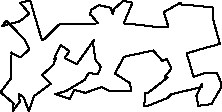unitsize(0.001cm);
// 22611.6
draw((2995,264)--(2656,128));
draw((2656,128)--(2581,121));
draw((2581,121)--(2592,248));
draw((2592,248)--(2597,349));
draw((2597,349)--(2658,360));
draw((2658,360)--(2993,624));
draw((2993,624)--(2944,632));
draw((2944,632)--(3060,781));
draw((3060,781)--(3023,871));
draw((3023,871)--(2982,949));
draw((2982,949)--(2901,920));
draw((2901,920)--(2740,1101));
draw((2740,1101)--(2223,990));
draw((2223,990)--(2067,694));
draw((2067,694)--(2334,523));
draw((2334,523)--(2347,388));
draw((2347,388)--(1962,389));
draw((1962,389)--(1828,456));
draw((1828,456)--(1541,354));
draw((1541,354)--(1346,408));
draw((1346,408)--(1272,246));
draw((1272,246)--(1017,333));
draw((1017,333)--(1203,385));
draw((1203,385)--(1529,581));
draw((1529,581)--(1604,706));
draw((1604,706)--(1766,678));
draw((1766,678)--(1766,692));
draw((1766,692)--(1819,814));
draw((1819,814)--(1725,927));
draw((1725,927)--(1677,1238));
draw((1677,1238)--(1699,1294));
draw((1699,1294)--(1393,859));
draw((1393,859)--(1179,969));
draw((1179,969)--(1264,1090));
draw((1264,1090)--(1109,1196));
draw((1109,1196)--(1009,1001));
draw((1009,1001)--(997,942));
draw((997,942)--(1021,962));
draw((1021,962)--(981,848));
draw((981,848)--(781,670));
draw((781,670)--(931,512));
draw((931,512)--(634,294));
draw((634,294)--(547,25));
draw((547,25)--(460,267));
draw((460,267)--(366,339));
draw((366,339)--(387,199));
draw((387,199)--(264,36));
draw((264,36)--(278,165));
draw((278,165)--(202,233));
draw((202,233)--(47,363));
draw((47,363)--(240,619));
draw((240,619)--(241,1069));
draw((241,1069)--(235,1059));
draw((235,1059)--(401,980));
draw((401,980)--(555,1121));
draw((555,1121)--(464,1302));
draw((464,1302)--(149,1629));
draw((149,1629)--(80,1533));
draw((80,1533)--(386,1616));
draw((386,1616)--(555,1753));
draw((555,1753)--(394,1944));
draw((394,1944)--(571,1982));
draw((571,1982)--(778,1282));
draw((778,1282)--(811,1295));
draw((811,1295)--(1082,1561));
draw((1082,1561)--(1768,1578));
draw((1768,1578)--(1632,1742));
draw((1632,1742)--(1623,1723));
draw((1623,1723)--(1646,1817));
draw((1646,1817)--(1787,1902));
draw((1787,1902)--(1994,1852));
draw((1994,1852)--(2028,1736));
draw((2028,1736)--(2050,1833));
draw((2050,1833)--(2214,1977));
draw((2214,1977)--(2374,1944));
draw((2374,1944)--(2221,1578));
draw((2221,1578)--(2356,1568));
draw((2356,1568)--(2834,1512));
draw((2834,1512)--(3007,1524));
draw((3007,1524)--(2927,1777));
draw((2927,1777)--(3220,1945));
draw((3220,1945)--(3248,1906));
draw((3248,1906)--(3373,1902));
draw((3373,1902)--(3786,1862));
draw((3786,1862)--(3805,1619));
draw((3805,1619)--(3918,1217));
draw((3918,1217)--(3535,1112));
draw((3535,1112)--(3332,1049));
draw((3332,1049)--(3452,637));
draw((3452,637)--(3642,699));
draw((3642,699)--(3868,697));
draw((3868,697)--(3935,540));
draw((3935,540)--(3946,459));
draw((3946,459)--(3766,154));
draw((3766,154)--(3538,125));
draw((3538,125)--(3503,301));
draw((3503,301)--(3599,514));
draw((3599,514)--(3600,459));
draw((3600,459)--(3062,329));
draw((3062,329)--(2995,264));
